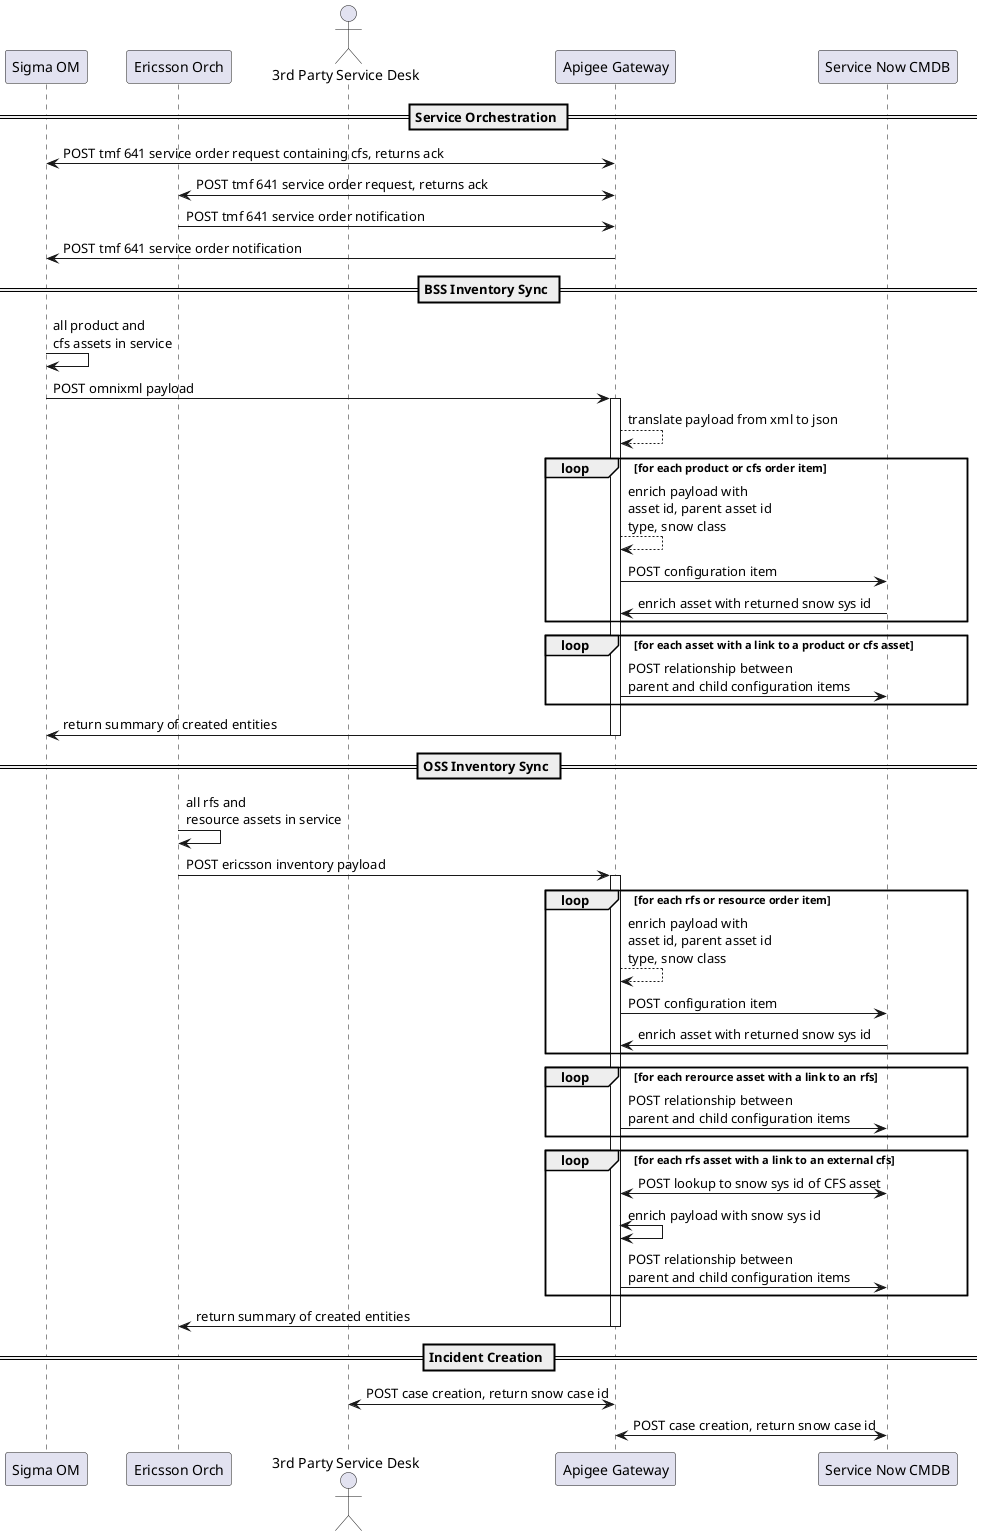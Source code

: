 @startuml
' box "BSS"
participant "Sigma OM" as sigma
' end box
' box "OSS"
participant "Ericsson Orch" as ericsson
' end box
' box "Integration"
actor "3rd Party Service Desk" as inlifeuser
participant "Apigee Gateway" as apigee
' end box
' box "Inlife"
participant "Service Now CMDB" as snow

' end box
== Service Orchestration ==
sigma <-> apigee: POST tmf 641 service order request containing cfs, returns ack
apigee <-> ericsson: POST tmf 641 service order request, returns ack
' loop for each cfs
ericsson -> apigee: POST tmf 641 service order notification
apigee -> sigma: POST tmf 641 service order notification
' end

== BSS Inventory Sync ==
sigma -> sigma: all product and\ncfs assets in service
sigma -> apigee: POST omnixml payload
activate apigee

apigee --> apigee: translate payload from xml to json
loop for each product or cfs order item
apigee --> apigee: enrich payload with\nasset id, parent asset id\ntype, snow class

apigee -> snow: POST configuration item
snow -> apigee: enrich asset with returned snow sys id
end

loop for each asset with a link to a product or cfs asset
apigee -> snow: POST relationship between\nparent and child configuration items
end

apigee -> sigma: return summary of created entities
deactivate apigee

== OSS Inventory Sync ==
ericsson -> ericsson: all rfs and\nresource assets in service
ericsson -> apigee: POST ericsson inventory payload
activate apigee

loop for each rfs or resource order item
apigee --> apigee: enrich payload with\nasset id, parent asset id\ntype, snow class

apigee -> snow: POST configuration item
snow -> apigee: enrich asset with returned snow sys id
end

loop for each rerource asset with a link to an rfs
apigee -> snow: POST relationship between\nparent and child configuration items
end

loop for each rfs asset with a link to an external cfs
apigee <-> snow: POST lookup to snow sys id of CFS asset
apigee <-> apigee: enrich payload with snow sys id
apigee -> snow: POST relationship between\nparent and child configuration items
end

apigee -> ericsson: return summary of created entities
deactivate apigee

== Incident Creation ==
inlifeuser <-> apigee: POST case creation, return snow case id
apigee <-> snow: POST case creation, return snow case id
@enduml